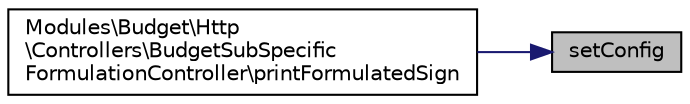 digraph "setConfig"
{
 // LATEX_PDF_SIZE
  bgcolor="transparent";
  edge [fontname="Helvetica",fontsize="10",labelfontname="Helvetica",labelfontsize="10"];
  node [fontname="Helvetica",fontsize="10",shape=record];
  rankdir="RL";
  Node1 [label="setConfig",height=0.2,width=0.4,color="black", fillcolor="grey75", style="filled", fontcolor="black",tooltip="Método que permite establecer la configuración general de los reportes."];
  Node1 -> Node2 [dir="back",color="midnightblue",fontsize="10",style="solid",fontname="Helvetica"];
  Node2 [label="Modules\\Budget\\Http\l\\Controllers\\BudgetSubSpecific\lFormulationController\\printFormulatedSign",height=0.2,width=0.4,color="black",URL="$d1/db2/classModules_1_1Budget_1_1Http_1_1Controllers_1_1BudgetSubSpecificFormulationController.html#a37d6d0d5025ca9a1edd7903763f555c2",tooltip="Genera el reporte de presupuesto formulado."];
}
